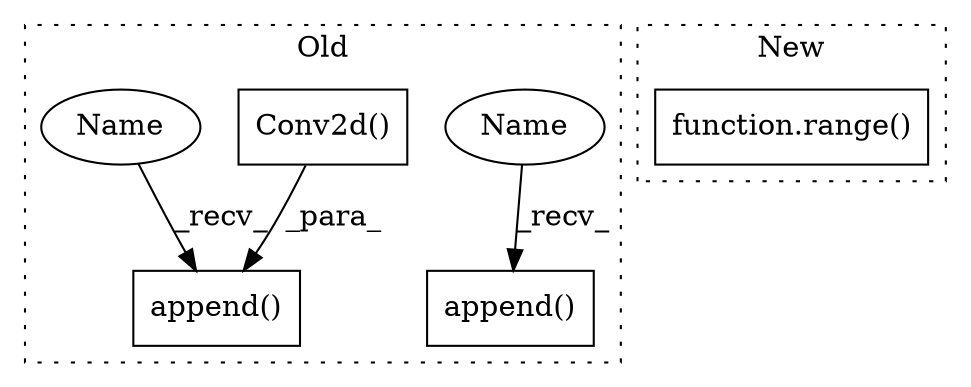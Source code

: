 digraph G {
subgraph cluster0 {
1 [label="append()" a="75" s="1413,1495" l="18,1" shape="box"];
3 [label="append()" a="75" s="1505,1532" l="18,1" shape="box"];
4 [label="Conv2d()" a="75" s="1431,1469" l="10,26" shape="box"];
5 [label="Name" a="87" s="1505" l="10" shape="ellipse"];
6 [label="Name" a="87" s="1413" l="10" shape="ellipse"];
label = "Old";
style="dotted";
}
subgraph cluster1 {
2 [label="function.range()" a="75" s="1455,1484" l="6,1" shape="box"];
label = "New";
style="dotted";
}
4 -> 1 [label="_para_"];
5 -> 3 [label="_recv_"];
6 -> 1 [label="_recv_"];
}